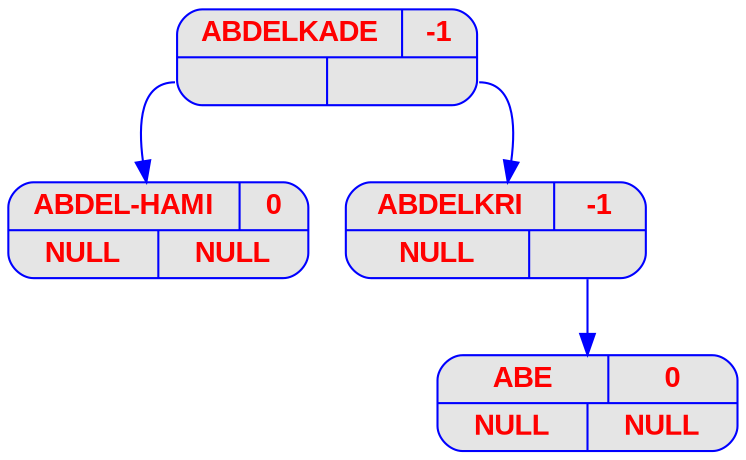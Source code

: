 digraph prenoms {
	node [
		fontname  = "Arial bold" 
		fontsize  = "14"
		fontcolor = "red"
		style     = "rounded, filled"
		shape     = "record"
		fillcolor = "grey90"
		color     = "blue"
		width     = "2"
	]

	edge [
		color     = "blue"
	]

	"ABDELKADE" [label = "{{<c> ABDELKADE | <b> -1} | { <g> | <d>}}"];
	"ABDELKADE":g -> "ABDEL-HAMI";
	"ABDEL-HAMI" [label = "{{<c> ABDEL-HAMI | <b> 0} | { <g> | <d>}}"];
	"ABDEL-HAMI" [label = "{{<c> ABDEL-HAMI | <b> 0} | { <g> NULL | <d> NULL}}"];
	"ABDELKADE":d -> "ABDELKRI";
	"ABDELKRI" [label = "{{<c> ABDELKRI | <b> -1} | { <g> | <d>}}"];
	"ABDELKRI" [label = "{{<c> ABDELKRI | <b> -1} | { <g> NULL | <d> }}"];
	"ABDELKRI":d -> "ABE";
	"ABE" [label = "{{<c> ABE | <b> 0} | { <g> | <d>}}"];
	"ABE" [label = "{{<c> ABE | <b> 0} | { <g> NULL | <d> NULL}}"];
}
